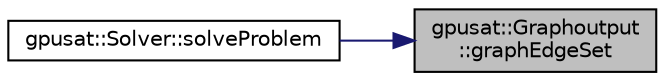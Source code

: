 digraph "gpusat::Graphoutput::graphEdgeSet"
{
 // INTERACTIVE_SVG=YES
 // LATEX_PDF_SIZE
  edge [fontname="Helvetica",fontsize="10",labelfontname="Helvetica",labelfontsize="10"];
  node [fontname="Helvetica",fontsize="10",shape=record];
  rankdir="RL";
  Node1 [label="gpusat::Graphoutput\l::graphEdgeSet",height=0.2,width=0.4,color="black", fillcolor="grey75", style="filled", fontcolor="black",tooltip="Adds the edges from the tree-decomposition into the graph."];
  Node1 -> Node2 [dir="back",color="midnightblue",fontsize="10",style="solid",fontname="Helvetica"];
  Node2 [label="gpusat::Solver::solveProblem",height=0.2,width=0.4,color="black", fillcolor="white", style="filled",URL="$classgpusat_1_1_solver.html#ae0fed660431502c4ff23b011de6207ca",tooltip="Solves the sat formula with a given decomposition."];
}
